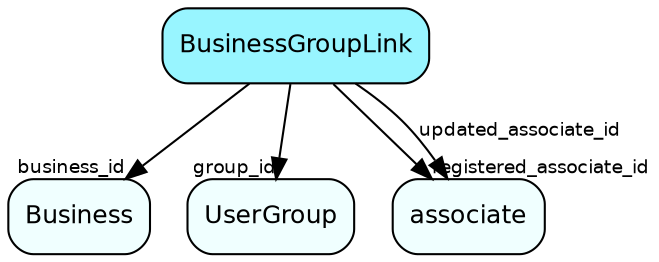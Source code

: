 digraph BusinessGroupLink  {
node [shape = box style="rounded, filled" fontname = "Helvetica" fontsize = "12" ]
edge [fontname = "Helvetica" fontsize = "9"]

BusinessGroupLink[fillcolor = "cadetblue1"]
Business[fillcolor = "azure1"]
UserGroup[fillcolor = "azure1"]
associate[fillcolor = "azure1"]
BusinessGroupLink -> Business [headlabel = "business_id"]
BusinessGroupLink -> UserGroup [headlabel = "group_id"]
BusinessGroupLink -> associate [headlabel = "registered_associate_id"]
BusinessGroupLink -> associate [label = "updated_associate_id"]
}
